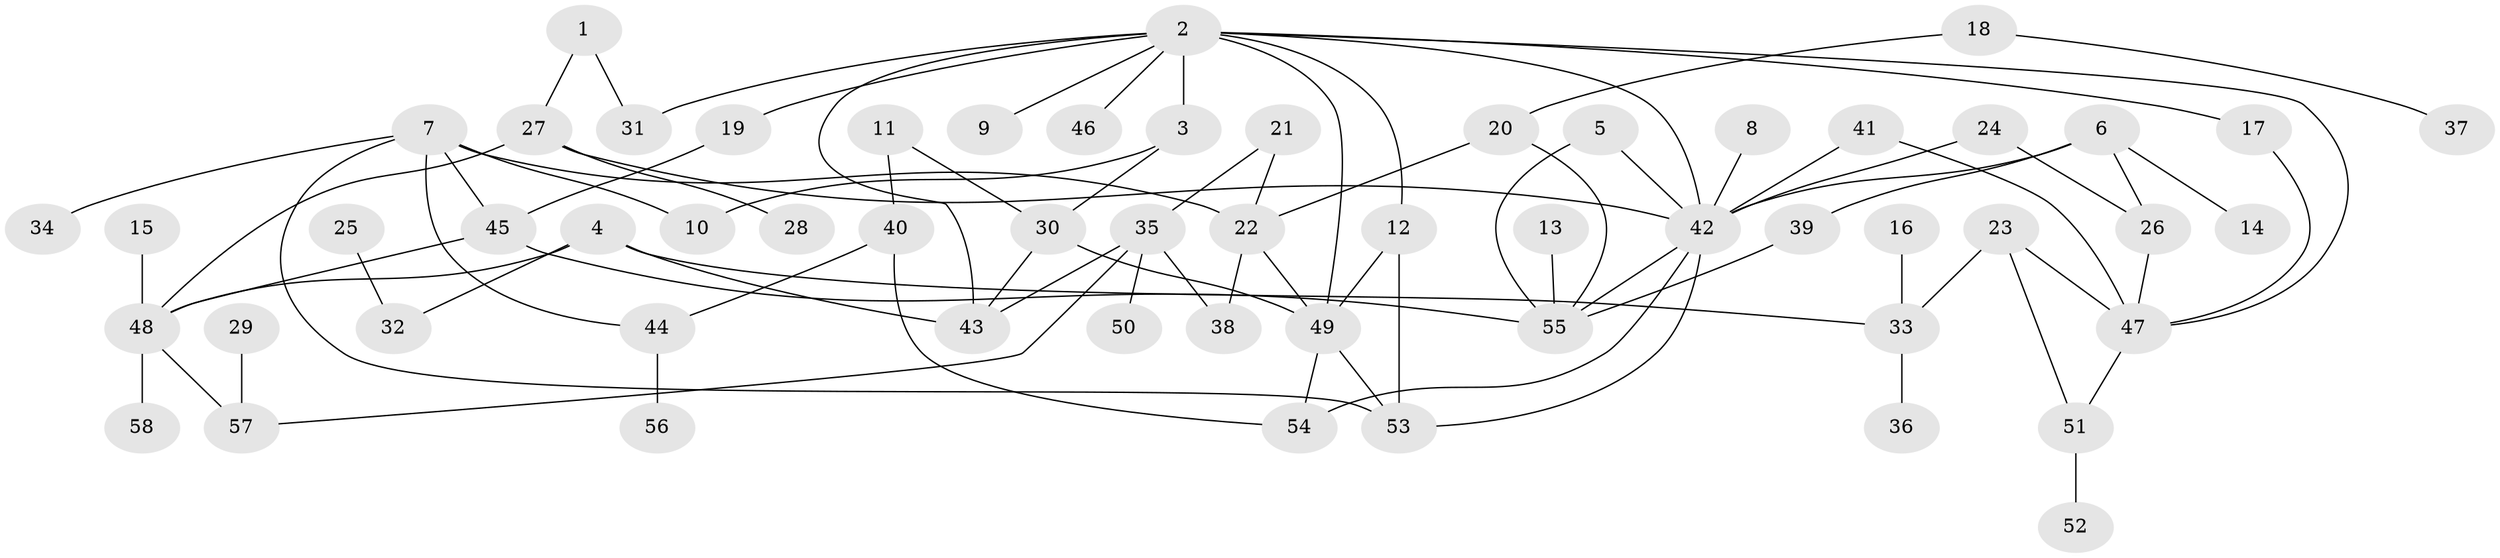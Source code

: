 // original degree distribution, {5: 0.07758620689655173, 8: 0.008620689655172414, 6: 0.017241379310344827, 4: 0.10344827586206896, 3: 0.13793103448275862, 7: 0.017241379310344827, 2: 0.35344827586206895, 1: 0.28448275862068967}
// Generated by graph-tools (version 1.1) at 2025/25/03/09/25 03:25:27]
// undirected, 58 vertices, 84 edges
graph export_dot {
graph [start="1"]
  node [color=gray90,style=filled];
  1;
  2;
  3;
  4;
  5;
  6;
  7;
  8;
  9;
  10;
  11;
  12;
  13;
  14;
  15;
  16;
  17;
  18;
  19;
  20;
  21;
  22;
  23;
  24;
  25;
  26;
  27;
  28;
  29;
  30;
  31;
  32;
  33;
  34;
  35;
  36;
  37;
  38;
  39;
  40;
  41;
  42;
  43;
  44;
  45;
  46;
  47;
  48;
  49;
  50;
  51;
  52;
  53;
  54;
  55;
  56;
  57;
  58;
  1 -- 27 [weight=1.0];
  1 -- 31 [weight=1.0];
  2 -- 3 [weight=2.0];
  2 -- 9 [weight=1.0];
  2 -- 12 [weight=1.0];
  2 -- 17 [weight=1.0];
  2 -- 19 [weight=1.0];
  2 -- 31 [weight=1.0];
  2 -- 42 [weight=1.0];
  2 -- 43 [weight=1.0];
  2 -- 46 [weight=2.0];
  2 -- 47 [weight=1.0];
  2 -- 49 [weight=1.0];
  3 -- 10 [weight=1.0];
  3 -- 30 [weight=1.0];
  4 -- 32 [weight=1.0];
  4 -- 33 [weight=1.0];
  4 -- 43 [weight=1.0];
  4 -- 48 [weight=1.0];
  5 -- 42 [weight=1.0];
  5 -- 55 [weight=1.0];
  6 -- 14 [weight=1.0];
  6 -- 26 [weight=1.0];
  6 -- 39 [weight=1.0];
  6 -- 42 [weight=1.0];
  7 -- 10 [weight=1.0];
  7 -- 22 [weight=1.0];
  7 -- 34 [weight=1.0];
  7 -- 44 [weight=1.0];
  7 -- 45 [weight=1.0];
  7 -- 53 [weight=1.0];
  8 -- 42 [weight=1.0];
  11 -- 30 [weight=1.0];
  11 -- 40 [weight=1.0];
  12 -- 49 [weight=1.0];
  12 -- 53 [weight=1.0];
  13 -- 55 [weight=1.0];
  15 -- 48 [weight=1.0];
  16 -- 33 [weight=1.0];
  17 -- 47 [weight=1.0];
  18 -- 20 [weight=1.0];
  18 -- 37 [weight=1.0];
  19 -- 45 [weight=1.0];
  20 -- 22 [weight=1.0];
  20 -- 55 [weight=1.0];
  21 -- 22 [weight=1.0];
  21 -- 35 [weight=1.0];
  22 -- 38 [weight=1.0];
  22 -- 49 [weight=1.0];
  23 -- 33 [weight=1.0];
  23 -- 47 [weight=1.0];
  23 -- 51 [weight=1.0];
  24 -- 26 [weight=1.0];
  24 -- 42 [weight=1.0];
  25 -- 32 [weight=2.0];
  26 -- 47 [weight=1.0];
  27 -- 28 [weight=1.0];
  27 -- 42 [weight=1.0];
  27 -- 48 [weight=1.0];
  29 -- 57 [weight=1.0];
  30 -- 43 [weight=1.0];
  30 -- 49 [weight=1.0];
  33 -- 36 [weight=1.0];
  35 -- 38 [weight=1.0];
  35 -- 43 [weight=1.0];
  35 -- 50 [weight=1.0];
  35 -- 57 [weight=1.0];
  39 -- 55 [weight=1.0];
  40 -- 44 [weight=1.0];
  40 -- 54 [weight=1.0];
  41 -- 42 [weight=1.0];
  41 -- 47 [weight=1.0];
  42 -- 53 [weight=1.0];
  42 -- 54 [weight=1.0];
  42 -- 55 [weight=1.0];
  44 -- 56 [weight=1.0];
  45 -- 48 [weight=1.0];
  45 -- 55 [weight=1.0];
  47 -- 51 [weight=1.0];
  48 -- 57 [weight=1.0];
  48 -- 58 [weight=1.0];
  49 -- 53 [weight=1.0];
  49 -- 54 [weight=1.0];
  51 -- 52 [weight=1.0];
}
